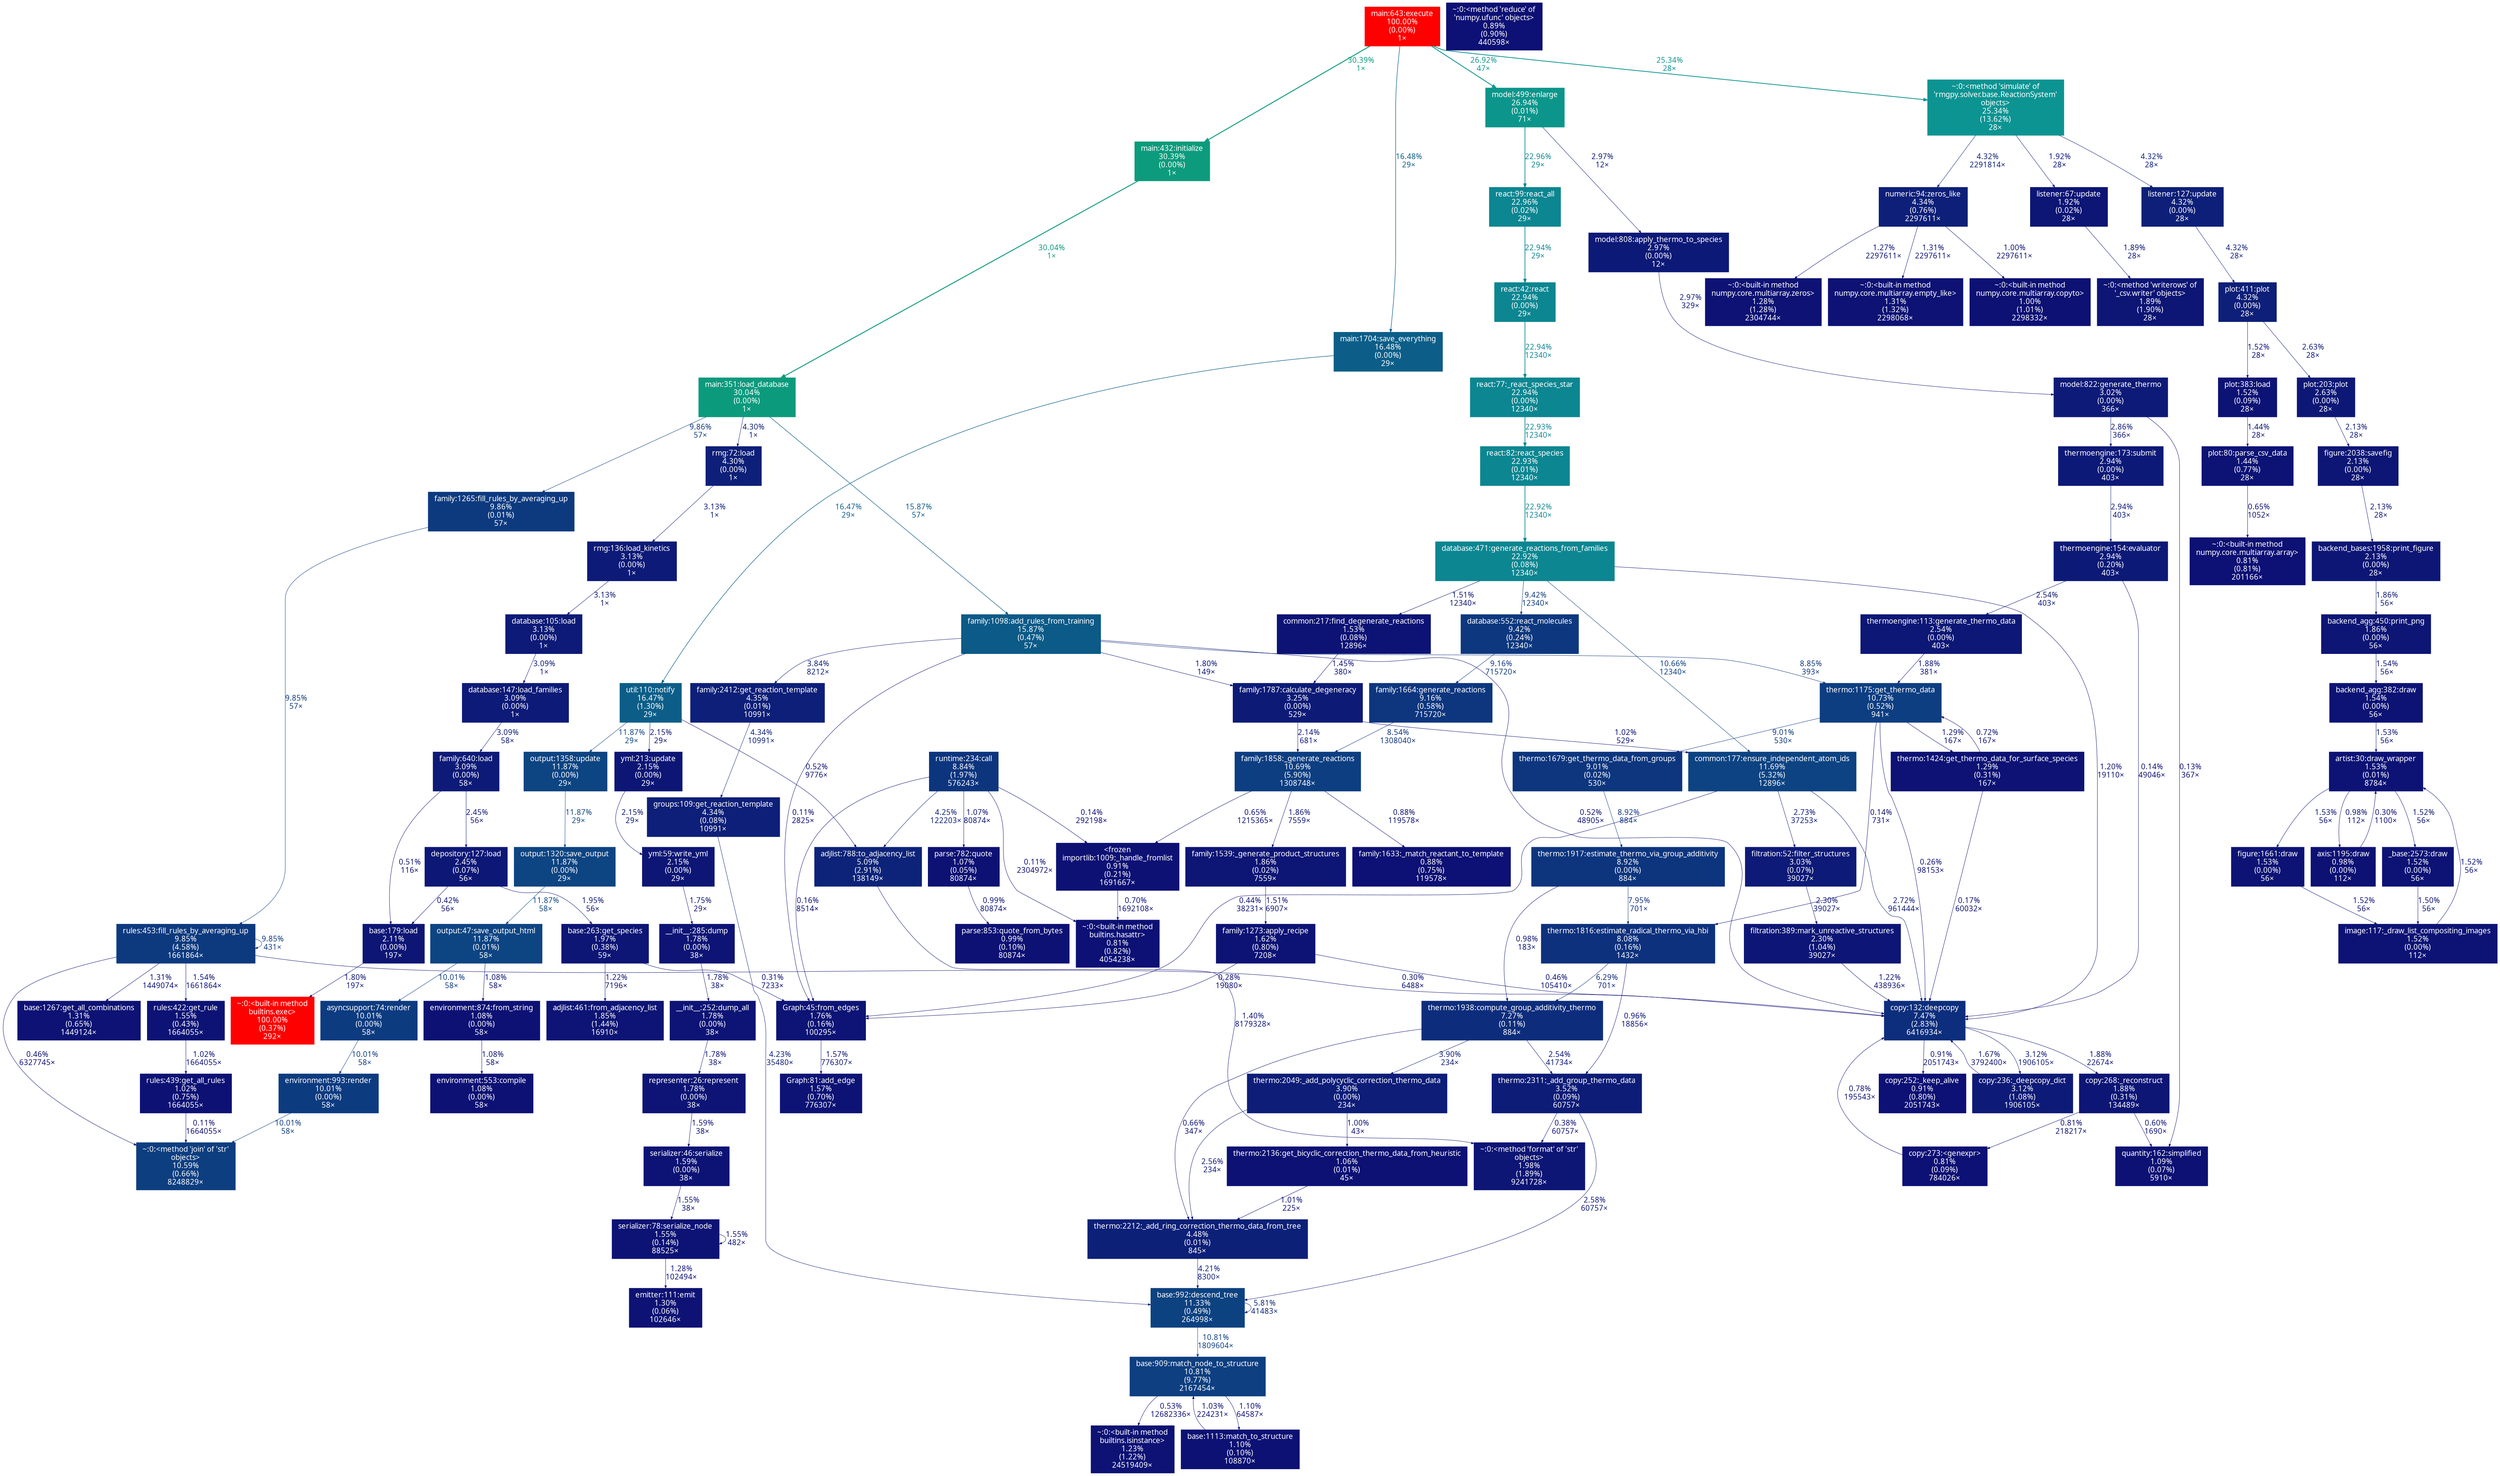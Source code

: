 digraph {
	graph [fontname=ArialMT, nodesep=0.125, ranksep=0.25];
	node [fontcolor=white, fontname=ArialMT, height=0, shape=box, style=filled, width=0];
	edge [fontname=ArialMT];
	28 [color="#0d1174", fontcolor="#ffffff", fontsize="10.00", label="<frozen\nimportlib:1009:_handle_fromlist\n0.91%\n(0.21%)\n1691667×", tooltip="<frozen importlib._bootstrap>"];
	28 -> 2876 [arrowsize="0.35", color="#0d1074", fontcolor="#0d1074", fontsize="10.00", label="0.70%\n1692108×", labeldistance="0.50", penwidth="0.50"];
	77 [color="#0c5a87", fontcolor="#ffffff", fontsize="10.00", label="family:1098:add_rules_from_training\n15.87%\n(0.47%)\n57×", tooltip="/scratch/westgroup/mazeau/Cat/RMG-Py/rmgpy/data/kinetics/family.py"];
	77 -> 78 [arrowsize="0.35", color="#0d357e", fontcolor="#0d357e", fontsize="10.00", label="8.85%\n393×", labeldistance="0.50", penwidth="0.50"];
	77 -> 560 [arrowsize="0.35", color="#0d0f73", fontcolor="#0d0f73", fontsize="10.00", label="0.52%\n48905×", labeldistance="0.50", penwidth="0.50"];
	77 -> 1197 [arrowsize="0.35", color="#0d0d73", fontcolor="#0d0d73", fontsize="10.00", label="0.11%\n2825×", labeldistance="0.50", penwidth="0.50"];
	77 -> 1275 [arrowsize="0.35", color="#0d1475", fontcolor="#0d1475", fontsize="10.00", label="1.80%\n149×", labeldistance="0.50", penwidth="0.50"];
	77 -> 1388 [arrowsize="0.35", color="#0d1d78", fontcolor="#0d1d78", fontsize="10.00", label="3.84%\n8212×", labeldistance="0.50", penwidth="0.50"];
	78 [color="#0d3e81", fontcolor="#ffffff", fontsize="10.00", label="thermo:1175:get_thermo_data\n10.73%\n(0.52%)\n941×", tooltip="/scratch/westgroup/mazeau/Cat/RMG-Py/rmgpy/data/thermo.py"];
	78 -> 118 [arrowsize="0.35", color="#0d1274", fontcolor="#0d1274", fontsize="10.00", label="1.29%\n167×", labeldistance="0.50", penwidth="0.50"];
	78 -> 119 [arrowsize="0.35", color="#0d0d73", fontcolor="#0d0d73", fontsize="10.00", label="0.14%\n731×", labeldistance="0.50", penwidth="0.50"];
	78 -> 560 [arrowsize="0.35", color="#0d0e73", fontcolor="#0d0e73", fontsize="10.00", label="0.26%\n98153×", labeldistance="0.50", penwidth="0.50"];
	78 -> 1462 [arrowsize="0.35", color="#0d367e", fontcolor="#0d367e", fontsize="10.00", label="9.01%\n530×", labeldistance="0.50", penwidth="0.50"];
	79 [color="#0d4482", fontcolor="#ffffff", fontsize="10.00", label="output:47:save_output_html\n11.87%\n(0.01%)\n58×", tooltip="/scratch/westgroup/mazeau/Cat/RMG-Py/rmgpy/rmg/output.py"];
	79 -> 2427 [arrowsize="0.35", color="#0d1174", fontcolor="#0d1174", fontsize="10.00", label="1.08%\n58×", labeldistance="0.50", penwidth="0.50"];
	79 -> 2448 [arrowsize="0.35", color="#0d3b80", fontcolor="#0d3b80", fontsize="10.00", label="10.01%\n58×", labeldistance="0.50", penwidth="0.50"];
	89 [color="#0c9b7c", fontcolor="#ffffff", fontsize="10.00", label="main:432:initialize\n30.39%\n(0.00%)\n1×", tooltip="/scratch/westgroup/mazeau/Cat/RMG-Py/rmgpy/rmg/main.py"];
	89 -> 378 [arrowsize="0.55", color="#0c9a7d", fontcolor="#0c9a7d", fontsize="10.00", label="30.04%\n1×", labeldistance="1.20", penwidth="1.20"];
	92 [color="#0c5e88", fontcolor="#ffffff", fontsize="10.00", label="util:110:notify\n16.47%\n(1.30%)\n29×", tooltip="/scratch/westgroup/mazeau/Cat/RMG-Py/rmgpy/util.py"];
	92 -> 263 [arrowsize="0.35", color="#0d1675", fontcolor="#0d1675", fontsize="10.00", label="2.15%\n29×", labeldistance="0.50", penwidth="0.50"];
	92 -> 1242 [arrowsize="0.35", color="#0d0f73", fontcolor="#0d0f73", fontsize="10.00", label="0.52%\n9776×", labeldistance="0.50", penwidth="0.50"];
	92 -> 2281 [arrowsize="0.35", color="#0d4482", fontcolor="#0d4482", fontsize="10.00", label="11.87%\n29×", labeldistance="0.50", penwidth="0.50"];
	94 [color="#0c968b", fontcolor="#ffffff", fontsize="10.00", label="model:499:enlarge\n26.94%\n(0.01%)\n71×", tooltip="/scratch/westgroup/mazeau/Cat/RMG-Py/rmgpy/rmg/model.py"];
	94 -> 95 [arrowsize="0.35", color="#0d1977", fontcolor="#0d1977", fontsize="10.00", label="2.97%\n12×", labeldistance="0.50", penwidth="0.50"];
	94 -> 1483 [arrowsize="0.48", color="#0c8691", fontcolor="#0c8691", fontsize="10.00", label="22.96%\n29×", labeldistance="0.92", penwidth="0.92"];
	95 [color="#0d1977", fontcolor="#ffffff", fontsize="10.00", label="model:808:apply_thermo_to_species\n2.97%\n(0.00%)\n12×", tooltip="/scratch/westgroup/mazeau/Cat/RMG-Py/rmgpy/rmg/model.py"];
	95 -> 379 [arrowsize="0.35", color="#0d1977", fontcolor="#0d1977", fontsize="10.00", label="2.97%\n329×", labeldistance="0.50", penwidth="0.50"];
	100 [color="#0d1575", fontcolor="#ffffff", fontsize="10.00", label="base:263:get_species\n1.97%\n(0.38%)\n59×", tooltip="/scratch/westgroup/mazeau/Cat/RMG-Py/rmgpy/data/base.py"];
	100 -> 407 [arrowsize="0.35", color="#0d1274", fontcolor="#0d1274", fontsize="10.00", label="1.22%\n7196×", labeldistance="0.50", penwidth="0.50"];
	100 -> 1197 [arrowsize="0.35", color="#0d0e73", fontcolor="#0d0e73", fontsize="10.00", label="0.31%\n7233×", labeldistance="0.50", penwidth="0.50"];
	104 [color="#0d1676", fontcolor="#ffffff", fontsize="10.00", label="filtration:389:mark_unreactive_structures\n2.30%\n(1.04%)\n39027×", tooltip="/scratch/westgroup/mazeau/Cat/RMG-Py/rmgpy/molecule/filtration.py"];
	104 -> 560 [arrowsize="0.35", color="#0d1274", fontcolor="#0d1274", fontsize="10.00", label="1.22%\n438936×", labeldistance="0.50", penwidth="0.50"];
	105 [color="#0d4382", fontcolor="#ffffff", fontsize="10.00", label="common:177:ensure_independent_atom_ids\n11.69%\n(5.32%)\n12896×", tooltip="/scratch/westgroup/mazeau/Cat/RMG-Py/rmgpy/data/kinetics/common.py"];
	105 -> 560 [arrowsize="0.35", color="#0d1876", fontcolor="#0d1876", fontsize="10.00", label="2.72%\n961444×", labeldistance="0.50", penwidth="0.50"];
	105 -> 1197 [arrowsize="0.35", color="#0d0f73", fontcolor="#0d0f73", fontsize="10.00", label="0.44%\n38231×", labeldistance="0.50", penwidth="0.50"];
	105 -> 1215 [arrowsize="0.35", color="#0d1876", fontcolor="#0d1876", fontsize="10.00", label="2.73%\n37253×", labeldistance="0.50", penwidth="0.50"];
	106 [color="#0d1375", fontcolor="#ffffff", fontsize="10.00", label="common:217:find_degenerate_reactions\n1.53%\n(0.08%)\n12896×", tooltip="/scratch/westgroup/mazeau/Cat/RMG-Py/rmgpy/data/kinetics/common.py"];
	106 -> 1275 [arrowsize="0.35", color="#0d1375", fontcolor="#0d1375", fontsize="10.00", label="1.45%\n380×", labeldistance="0.50", penwidth="0.50"];
	107 [color="#0d1375", fontcolor="#ffffff", fontsize="10.00", label="family:1273:apply_recipe\n1.62%\n(0.80%)\n7208×", tooltip="/scratch/westgroup/mazeau/Cat/RMG-Py/rmgpy/data/kinetics/family.py"];
	107 -> 560 [arrowsize="0.35", color="#0d0f73", fontcolor="#0d0f73", fontsize="10.00", label="0.46%\n105410×", labeldistance="0.50", penwidth="0.50"];
	107 -> 1197 [arrowsize="0.35", color="#0d0e73", fontcolor="#0d0e73", fontsize="10.00", label="0.28%\n19080×", labeldistance="0.50", penwidth="0.50"];
	108 [color="#0d3e81", fontcolor="#ffffff", fontsize="10.00", label="family:1858:_generate_reactions\n10.69%\n(5.90%)\n1308748×", tooltip="/scratch/westgroup/mazeau/Cat/RMG-Py/rmgpy/data/kinetics/family.py"];
	108 -> 28 [arrowsize="0.35", color="#0d0f74", fontcolor="#0d0f74", fontsize="10.00", label="0.65%\n1215365×", labeldistance="0.50", penwidth="0.50"];
	108 -> 1149 [arrowsize="0.35", color="#0d1074", fontcolor="#0d1074", fontsize="10.00", label="0.88%\n119578×", labeldistance="0.50", penwidth="0.50"];
	108 -> 1376 [arrowsize="0.35", color="#0d1575", fontcolor="#0d1575", fontsize="10.00", label="1.86%\n7559×", labeldistance="0.50", penwidth="0.50"];
	118 [color="#0d1274", fontcolor="#ffffff", fontsize="10.00", label="thermo:1424:get_thermo_data_for_surface_species\n1.29%\n(0.31%)\n167×", tooltip="/scratch/westgroup/mazeau/Cat/RMG-Py/rmgpy/data/thermo.py"];
	118 -> 78 [arrowsize="0.35", color="#0d1074", fontcolor="#0d1074", fontsize="10.00", label="0.72%\n167×", labeldistance="0.50", penwidth="0.50"];
	118 -> 560 [arrowsize="0.35", color="#0d0d73", fontcolor="#0d0d73", fontsize="10.00", label="0.17%\n60032×", labeldistance="0.50", penwidth="0.50"];
	119 [color="#0d317d", fontcolor="#ffffff", fontsize="10.00", label="thermo:1816:estimate_radical_thermo_via_hbi\n8.08%\n(0.16%)\n1432×", tooltip="/scratch/westgroup/mazeau/Cat/RMG-Py/rmgpy/data/thermo.py"];
	119 -> 654 [arrowsize="0.35", color="#0d287b", fontcolor="#0d287b", fontsize="10.00", label="6.29%\n701×", labeldistance="0.50", penwidth="0.50"];
	119 -> 1145 [arrowsize="0.35", color="#0d1174", fontcolor="#0d1174", fontsize="10.00", label="0.96%\n18856×", labeldistance="0.50", penwidth="0.50"];
	123 [color="#0d1776", fontcolor="#ffffff", fontsize="10.00", label="thermoengine:113:generate_thermo_data\n2.54%\n(0.00%)\n403×", tooltip="/scratch/westgroup/mazeau/Cat/RMG-Py/rmgpy/thermo/thermoengine.py"];
	123 -> 78 [arrowsize="0.35", color="#0d1575", fontcolor="#0d1575", fontsize="10.00", label="1.88%\n381×", labeldistance="0.50", penwidth="0.50"];
	124 [color="#0d1977", fontcolor="#ffffff", fontsize="10.00", label="thermoengine:154:evaluator\n2.94%\n(0.20%)\n403×", tooltip="/scratch/westgroup/mazeau/Cat/RMG-Py/rmgpy/thermo/thermoengine.py"];
	124 -> 123 [arrowsize="0.35", color="#0d1776", fontcolor="#0d1776", fontsize="10.00", label="2.54%\n403×", labeldistance="0.50", penwidth="0.50"];
	124 -> 560 [arrowsize="0.35", color="#0d0d73", fontcolor="#0d0d73", fontsize="10.00", label="0.14%\n49046×", labeldistance="0.50", penwidth="0.50"];
	129 [color="#0d1575", fontcolor="#ffffff", fontsize="10.00", label="backend_agg:450:print_png\n1.86%\n(0.00%)\n56×", tooltip="/home/mazeau.e/.conda/envs/rmg_env/lib/python3.7/site-packages/matplotlib/backends/backend_agg.py"];
	129 -> 1559 [arrowsize="0.35", color="#0d1375", fontcolor="#0d1375", fontsize="10.00", label="1.54%\n56×", labeldistance="0.50", penwidth="0.50"];
	130 [color="#0c9492", fontcolor="#ffffff", fontsize="10.00", label="~:0:<method 'simulate' of\n'rmgpy.solver.base.ReactionSystem'\nobjects>\n25.34%\n(13.62%)\n28×", tooltip="~"];
	130 -> 259 [arrowsize="0.35", color="#0d1575", fontcolor="#0d1575", fontsize="10.00", label="1.92%\n28×", labeldistance="0.50", penwidth="0.50"];
	130 -> 260 [arrowsize="0.35", color="#0d1f78", fontcolor="#0d1f78", fontsize="10.00", label="4.32%\n28×", labeldistance="0.50", penwidth="0.50"];
	130 -> 653 [arrowsize="0.35", color="#0d1f78", fontcolor="#0d1f78", fontsize="10.00", label="4.32%\n2291814×", labeldistance="0.50", penwidth="0.50"];
	144 [color="#0d357e", fontcolor="#ffffff", fontsize="10.00", label="runtime:234:call\n8.84%\n(1.97%)\n576243×", tooltip="/home/mazeau.e/.conda/envs/rmg_env/lib/python3.7/site-packages/jinja2/runtime.py"];
	144 -> 28 [arrowsize="0.35", color="#0d0d73", fontcolor="#0d0d73", fontsize="10.00", label="0.14%\n292198×", labeldistance="0.50", penwidth="0.50"];
	144 -> 785 [arrowsize="0.35", color="#0d1174", fontcolor="#0d1174", fontsize="10.00", label="1.07%\n80874×", labeldistance="0.50", penwidth="0.50"];
	144 -> 1197 [arrowsize="0.35", color="#0d0d73", fontcolor="#0d0d73", fontsize="10.00", label="0.16%\n8514×", labeldistance="0.50", penwidth="0.50"];
	144 -> 1242 [arrowsize="0.35", color="#0d1f78", fontcolor="#0d1f78", fontsize="10.00", label="4.25%\n122203×", labeldistance="0.50", penwidth="0.50"];
	144 -> 2876 [arrowsize="0.35", color="#0d0d73", fontcolor="#0d0d73", fontsize="10.00", label="0.11%\n2304972×", labeldistance="0.50", penwidth="0.50"];
	184 [color="#0d1375", fontcolor="#ffffff", fontsize="10.00", label="plot:80:parse_csv_data\n1.44%\n(0.77%)\n28×", tooltip="/scratch/westgroup/mazeau/Cat/RMG-Py/rmgpy/tools/plot.py"];
	184 -> 723 [arrowsize="0.35", color="#0d0f74", fontcolor="#0d0f74", fontsize="10.00", label="0.65%\n1052×", labeldistance="0.50", penwidth="0.50"];
	204 [color="#0d1274", fontcolor="#ffffff", fontsize="10.00", label="~:0:<built-in method\nbuiltins.isinstance>\n1.23%\n(1.22%)\n24519409×", tooltip="~"];
	227 [color="#0d1675", fontcolor="#ffffff", fontsize="10.00", label="backend_bases:1958:print_figure\n2.13%\n(0.00%)\n28×", tooltip="/home/mazeau.e/.conda/envs/rmg_env/lib/python3.7/site-packages/matplotlib/backend_bases.py"];
	227 -> 129 [arrowsize="0.35", color="#0d1575", fontcolor="#0d1575", fontsize="10.00", label="1.86%\n56×", labeldistance="0.50", penwidth="0.50"];
	238 [color="#ff0000", fontcolor="#ffffff", fontsize="10.00", label="main:643:execute\n100.00%\n(0.00%)\n1×", tooltip="/scratch/westgroup/mazeau/Cat/RMG-Py/rmgpy/rmg/main.py"];
	238 -> 89 [arrowsize="0.55", color="#0c9b7c", fontcolor="#0c9b7c", fontsize="10.00", label="30.39%\n1×", labeldistance="1.22", penwidth="1.22"];
	238 -> 94 [arrowsize="0.52", color="#0c968b", fontcolor="#0c968b", fontsize="10.00", label="26.92%\n47×", labeldistance="1.08", penwidth="1.08"];
	238 -> 130 [arrowsize="0.50", color="#0c9492", fontcolor="#0c9492", fontsize="10.00", label="25.34%\n28×", labeldistance="1.01", penwidth="1.01"];
	238 -> 544 [arrowsize="0.41", color="#0c5e88", fontcolor="#0c5e88", fontsize="10.00", label="16.48%\n29×", labeldistance="0.66", penwidth="0.66"];
	243 [color="#0d1f78", fontcolor="#ffffff", fontsize="10.00", label="rmg:72:load\n4.30%\n(0.00%)\n1×", tooltip="/scratch/westgroup/mazeau/Cat/RMG-Py/rmgpy/data/rmg.py"];
	243 -> 1105 [arrowsize="0.35", color="#0d1a77", fontcolor="#0d1a77", fontsize="10.00", label="3.13%\n1×", labeldistance="0.50", penwidth="0.50"];
	244 [color="#0d1a77", fontcolor="#ffffff", fontsize="10.00", label="database:105:load\n3.13%\n(0.00%)\n1×", tooltip="/scratch/westgroup/mazeau/Cat/RMG-Py/rmgpy/data/kinetics/database.py"];
	244 -> 246 [arrowsize="0.35", color="#0d1a77", fontcolor="#0d1a77", fontsize="10.00", label="3.09%\n1×", labeldistance="0.50", penwidth="0.50"];
	246 [color="#0d1a77", fontcolor="#ffffff", fontsize="10.00", label="database:147:load_families\n3.09%\n(0.00%)\n1×", tooltip="/scratch/westgroup/mazeau/Cat/RMG-Py/rmgpy/data/kinetics/database.py"];
	246 -> 248 [arrowsize="0.35", color="#0d1a77", fontcolor="#0d1a77", fontsize="10.00", label="3.09%\n58×", labeldistance="0.50", penwidth="0.50"];
	248 [color="#0d1a77", fontcolor="#ffffff", fontsize="10.00", label="family:640:load\n3.09%\n(0.00%)\n58×", tooltip="/scratch/westgroup/mazeau/Cat/RMG-Py/rmgpy/data/kinetics/family.py"];
	248 -> 249 [arrowsize="0.35", color="#0d1776", fontcolor="#0d1776", fontsize="10.00", label="2.45%\n56×", labeldistance="0.50", penwidth="0.50"];
	248 -> 1134 [arrowsize="0.35", color="#0d0f73", fontcolor="#0d0f73", fontsize="10.00", label="0.51%\n116×", labeldistance="0.50", penwidth="0.50"];
	249 [color="#0d1776", fontcolor="#ffffff", fontsize="10.00", label="depository:127:load\n2.45%\n(0.07%)\n56×", tooltip="/scratch/westgroup/mazeau/Cat/RMG-Py/rmgpy/data/kinetics/depository.py"];
	249 -> 100 [arrowsize="0.35", color="#0d1575", fontcolor="#0d1575", fontsize="10.00", label="1.95%\n56×", labeldistance="0.50", penwidth="0.50"];
	249 -> 1134 [arrowsize="0.35", color="#0d0e73", fontcolor="#0d0e73", fontsize="10.00", label="0.42%\n56×", labeldistance="0.50", penwidth="0.50"];
	259 [color="#0d1575", fontcolor="#ffffff", fontsize="10.00", label="listener:67:update\n1.92%\n(0.02%)\n28×", tooltip="/scratch/westgroup/mazeau/Cat/RMG-Py/rmgpy/rmg/listener.py"];
	259 -> 991 [arrowsize="0.35", color="#0d1575", fontcolor="#0d1575", fontsize="10.00", label="1.89%\n28×", labeldistance="0.50", penwidth="0.50"];
	260 [color="#0d1f78", fontcolor="#ffffff", fontsize="10.00", label="listener:127:update\n4.32%\n(0.00%)\n28×", tooltip="/scratch/westgroup/mazeau/Cat/RMG-Py/rmgpy/rmg/listener.py"];
	260 -> 2068 [arrowsize="0.35", color="#0d1f78", fontcolor="#0d1f78", fontsize="10.00", label="4.32%\n28×", labeldistance="0.50", penwidth="0.50"];
	261 [color="#0d4482", fontcolor="#ffffff", fontsize="10.00", label="output:1320:save_output\n11.87%\n(0.00%)\n29×", tooltip="/scratch/westgroup/mazeau/Cat/RMG-Py/rmgpy/rmg/output.py"];
	261 -> 79 [arrowsize="0.35", color="#0d4482", fontcolor="#0d4482", fontsize="10.00", label="11.87%\n58×", labeldistance="0.50", penwidth="0.50"];
	263 [color="#0d1675", fontcolor="#ffffff", fontsize="10.00", label="yml:213:update\n2.15%\n(0.00%)\n29×", tooltip="/scratch/westgroup/mazeau/Cat/RMG-Py/rmgpy/yml.py"];
	263 -> 917 [arrowsize="0.35", color="#0d1675", fontcolor="#0d1675", fontsize="10.00", label="2.15%\n29×", labeldistance="0.50", penwidth="0.50"];
	339 [color="#0d3e80", fontcolor="#ffffff", fontsize="10.00", label="~:0:<method 'join' of 'str'\nobjects>\n10.59%\n(0.66%)\n8248829×", tooltip="~"];
	378 [color="#0c9a7d", fontcolor="#ffffff", fontsize="10.00", label="main:351:load_database\n30.04%\n(0.00%)\n1×", tooltip="/scratch/westgroup/mazeau/Cat/RMG-Py/rmgpy/rmg/main.py"];
	378 -> 77 [arrowsize="0.40", color="#0c5a87", fontcolor="#0c5a87", fontsize="10.00", label="15.87%\n57×", labeldistance="0.63", penwidth="0.63"];
	378 -> 243 [arrowsize="0.35", color="#0d1f78", fontcolor="#0d1f78", fontsize="10.00", label="4.30%\n1×", labeldistance="0.50", penwidth="0.50"];
	378 -> 1370 [arrowsize="0.35", color="#0d3a7f", fontcolor="#0d3a7f", fontsize="10.00", label="9.86%\n57×", labeldistance="0.50", penwidth="0.50"];
	379 [color="#0d1a77", fontcolor="#ffffff", fontsize="10.00", label="model:822:generate_thermo\n3.02%\n(0.00%)\n366×", tooltip="/scratch/westgroup/mazeau/Cat/RMG-Py/rmgpy/rmg/model.py"];
	379 -> 1165 [arrowsize="0.35", color="#0d0d73", fontcolor="#0d0d73", fontsize="10.00", label="0.13%\n367×", labeldistance="0.50", penwidth="0.50"];
	379 -> 1487 [arrowsize="0.35", color="#0d1976", fontcolor="#0d1976", fontsize="10.00", label="2.86%\n366×", labeldistance="0.50", penwidth="0.50"];
	383 [color="#0c8691", fontcolor="#ffffff", fontsize="10.00", label="react:42:react\n22.94%\n(0.00%)\n29×", tooltip="/scratch/westgroup/mazeau/Cat/RMG-Py/rmgpy/rmg/react.py"];
	383 -> 1484 [arrowsize="0.48", color="#0c8691", fontcolor="#0c8691", fontsize="10.00", label="22.94%\n12340×", labeldistance="0.92", penwidth="0.92"];
	392 [color="#0d2078", fontcolor="#ffffff", fontsize="10.00", label="thermo:2212:_add_ring_correction_thermo_data_from_tree\n4.48%\n(0.01%)\n845×", tooltip="/scratch/westgroup/mazeau/Cat/RMG-Py/rmgpy/data/thermo.py"];
	392 -> 1143 [arrowsize="0.35", color="#0d1f78", fontcolor="#0d1f78", fontsize="10.00", label="4.21%\n8300×", labeldistance="0.50", penwidth="0.50"];
	395 [color="#0d3f81", fontcolor="#ffffff", fontsize="10.00", label="base:909:match_node_to_structure\n10.81%\n(9.77%)\n2167454×", tooltip="/scratch/westgroup/mazeau/Cat/RMG-Py/rmgpy/data/base.py"];
	395 -> 204 [arrowsize="0.35", color="#0d0f73", fontcolor="#0d0f73", fontsize="10.00", label="0.53%\n12682336×", labeldistance="0.50", penwidth="0.50"];
	395 -> 1144 [arrowsize="0.35", color="#0d1174", fontcolor="#0d1174", fontsize="10.00", label="1.10%\n64587×", labeldistance="0.50", penwidth="0.50"];
	407 [color="#0d1475", fontcolor="#ffffff", fontsize="10.00", label="adjlist:461:from_adjacency_list\n1.85%\n(1.44%)\n16910×", tooltip="/scratch/westgroup/mazeau/Cat/RMG-Py/rmgpy/molecule/adjlist.py"];
	482 [color="#0d1575", fontcolor="#ffffff", fontsize="10.00", label="copy:268:_reconstruct\n1.88%\n(0.31%)\n134489×", tooltip="/home/mazeau.e/.conda/envs/rmg_env/lib/python3.7/copy.py"];
	482 -> 564 [arrowsize="0.35", color="#0d1074", fontcolor="#0d1074", fontsize="10.00", label="0.81%\n218217×", labeldistance="0.50", penwidth="0.50"];
	482 -> 1165 [arrowsize="0.35", color="#0d0f74", fontcolor="#0d0f74", fontsize="10.00", label="0.60%\n1690×", labeldistance="0.50", penwidth="0.50"];
	531 [color="#0d1f78", fontcolor="#ffffff", fontsize="10.00", label="groups:109:get_reaction_template\n4.34%\n(0.08%)\n10991×", tooltip="/scratch/westgroup/mazeau/Cat/RMG-Py/rmgpy/data/kinetics/groups.py"];
	531 -> 1143 [arrowsize="0.35", color="#0d1f78", fontcolor="#0d1f78", fontsize="10.00", label="4.23%\n35480×", labeldistance="0.50", penwidth="0.50"];
	544 [color="#0c5e88", fontcolor="#ffffff", fontsize="10.00", label="main:1704:save_everything\n16.48%\n(0.00%)\n29×", tooltip="/scratch/westgroup/mazeau/Cat/RMG-Py/rmgpy/rmg/main.py"];
	544 -> 92 [arrowsize="0.41", color="#0c5e88", fontcolor="#0c5e88", fontsize="10.00", label="16.47%\n29×", labeldistance="0.66", penwidth="0.66"];
	546 [color="#ff0000", fontcolor="#ffffff", fontsize="10.00", label="~:0:<built-in method\nbuiltins.exec>\n100.00%\n(0.37%)\n292×", tooltip="~"];
	560 [color="#0d2e7c", fontcolor="#ffffff", fontsize="10.00", label="copy:132:deepcopy\n7.47%\n(2.83%)\n6416934×", tooltip="/home/mazeau.e/.conda/envs/rmg_env/lib/python3.7/copy.py"];
	560 -> 482 [arrowsize="0.35", color="#0d1575", fontcolor="#0d1575", fontsize="10.00", label="1.88%\n22674×", labeldistance="0.50", penwidth="0.50"];
	560 -> 563 [arrowsize="0.35", color="#0d1a77", fontcolor="#0d1a77", fontsize="10.00", label="3.12%\n1906105×", labeldistance="0.50", penwidth="0.50"];
	560 -> 583 [arrowsize="0.35", color="#0d1074", fontcolor="#0d1074", fontsize="10.00", label="0.91%\n2051743×", labeldistance="0.50", penwidth="0.50"];
	563 [color="#0d1a77", fontcolor="#ffffff", fontsize="10.00", label="copy:236:_deepcopy_dict\n3.12%\n(1.08%)\n1906105×", tooltip="/home/mazeau.e/.conda/envs/rmg_env/lib/python3.7/copy.py"];
	563 -> 560 [arrowsize="0.35", color="#0d1475", fontcolor="#0d1475", fontsize="10.00", label="1.67%\n3792400×", labeldistance="0.50", penwidth="0.50"];
	564 [color="#0d1074", fontcolor="#ffffff", fontsize="10.00", label="copy:273:<genexpr>\n0.81%\n(0.09%)\n784026×", tooltip="/home/mazeau.e/.conda/envs/rmg_env/lib/python3.7/copy.py"];
	564 -> 560 [arrowsize="0.35", color="#0d1074", fontcolor="#0d1074", fontsize="10.00", label="0.78%\n195543×", labeldistance="0.50", penwidth="0.50"];
	565 [color="#0c8691", fontcolor="#ffffff", fontsize="10.00", label="database:471:generate_reactions_from_families\n22.92%\n(0.08%)\n12340×", tooltip="/scratch/westgroup/mazeau/Cat/RMG-Py/rmgpy/data/kinetics/database.py"];
	565 -> 105 [arrowsize="0.35", color="#0d3e80", fontcolor="#0d3e80", fontsize="10.00", label="10.66%\n12340×", labeldistance="0.50", penwidth="0.50"];
	565 -> 106 [arrowsize="0.35", color="#0d1375", fontcolor="#0d1375", fontsize="10.00", label="1.51%\n12340×", labeldistance="0.50", penwidth="0.50"];
	565 -> 560 [arrowsize="0.35", color="#0d1274", fontcolor="#0d1274", fontsize="10.00", label="1.20%\n19110×", labeldistance="0.50", penwidth="0.50"];
	565 -> 1269 [arrowsize="0.35", color="#0d387f", fontcolor="#0d387f", fontsize="10.00", label="9.42%\n12340×", labeldistance="0.50", penwidth="0.50"];
	571 [color="#0d3a7f", fontcolor="#ffffff", fontsize="10.00", label="rules:453:fill_rules_by_averaging_up\n9.85%\n(4.58%)\n1661864×", tooltip="/scratch/westgroup/mazeau/Cat/RMG-Py/rmgpy/data/kinetics/rules.py"];
	571 -> 339 [arrowsize="0.35", color="#0d0f73", fontcolor="#0d0f73", fontsize="10.00", label="0.46%\n6327745×", labeldistance="0.50", penwidth="0.50"];
	571 -> 560 [arrowsize="0.35", color="#0d0e73", fontcolor="#0d0e73", fontsize="10.00", label="0.30%\n6488×", labeldistance="0.50", penwidth="0.50"];
	571 -> 571 [arrowsize="0.35", color="#0d3a7f", fontcolor="#0d3a7f", fontsize="10.00", label="9.85%\n431×", labeldistance="0.50", penwidth="0.50"];
	571 -> 1152 [arrowsize="0.35", color="#0d1274", fontcolor="#0d1274", fontsize="10.00", label="1.31%\n1449074×", labeldistance="0.50", penwidth="0.50"];
	571 -> 1412 [arrowsize="0.35", color="#0d1375", fontcolor="#0d1375", fontsize="10.00", label="1.54%\n1661864×", labeldistance="0.50", penwidth="0.50"];
	583 [color="#0d1074", fontcolor="#ffffff", fontsize="10.00", label="copy:252:_keep_alive\n0.91%\n(0.80%)\n2051743×", tooltip="/home/mazeau.e/.conda/envs/rmg_env/lib/python3.7/copy.py"];
	653 [color="#0d1f78", fontcolor="#ffffff", fontsize="10.00", label="numeric:94:zeros_like\n4.34%\n(0.76%)\n2297611×", tooltip="/home/mazeau.e/.conda/envs/rmg_env/lib/python3.7/site-packages/numpy/core/numeric.py"];
	653 -> 743 [arrowsize="0.35", color="#0d1174", fontcolor="#0d1174", fontsize="10.00", label="1.00%\n2297611×", labeldistance="0.50", penwidth="0.50"];
	653 -> 746 [arrowsize="0.35", color="#0d1274", fontcolor="#0d1274", fontsize="10.00", label="1.27%\n2297611×", labeldistance="0.50", penwidth="0.50"];
	653 -> 749 [arrowsize="0.35", color="#0d1274", fontcolor="#0d1274", fontsize="10.00", label="1.31%\n2297611×", labeldistance="0.50", penwidth="0.50"];
	654 [color="#0d2d7c", fontcolor="#ffffff", fontsize="10.00", label="thermo:1938:compute_group_additivity_thermo\n7.27%\n(0.11%)\n884×", tooltip="/scratch/westgroup/mazeau/Cat/RMG-Py/rmgpy/data/thermo.py"];
	654 -> 392 [arrowsize="0.35", color="#0d0f74", fontcolor="#0d0f74", fontsize="10.00", label="0.66%\n347×", labeldistance="0.50", penwidth="0.50"];
	654 -> 1145 [arrowsize="0.35", color="#0d1776", fontcolor="#0d1776", fontsize="10.00", label="2.54%\n41734×", labeldistance="0.50", penwidth="0.50"];
	654 -> 1438 [arrowsize="0.35", color="#0d1d78", fontcolor="#0d1d78", fontsize="10.00", label="3.90%\n234×", labeldistance="0.50", penwidth="0.50"];
	655 [color="#0d1174", fontcolor="#ffffff", fontsize="10.00", label="thermo:2136:get_bicyclic_correction_thermo_data_from_heuristic\n1.06%\n(0.01%)\n45×", tooltip="/scratch/westgroup/mazeau/Cat/RMG-Py/rmgpy/data/thermo.py"];
	655 -> 392 [arrowsize="0.35", color="#0d1174", fontcolor="#0d1174", fontsize="10.00", label="1.01%\n225×", labeldistance="0.50", penwidth="0.50"];
	723 [color="#0d1074", fontcolor="#ffffff", fontsize="10.00", label="~:0:<built-in method\nnumpy.core.multiarray.array>\n0.81%\n(0.81%)\n201166×", tooltip="~"];
	743 [color="#0d1174", fontcolor="#ffffff", fontsize="10.00", label="~:0:<built-in method\nnumpy.core.multiarray.copyto>\n1.00%\n(1.01%)\n2298332×", tooltip="~"];
	746 [color="#0d1274", fontcolor="#ffffff", fontsize="10.00", label="~:0:<built-in method\nnumpy.core.multiarray.zeros>\n1.28%\n(1.28%)\n2304744×", tooltip="~"];
	749 [color="#0d1274", fontcolor="#ffffff", fontsize="10.00", label="~:0:<built-in method\nnumpy.core.multiarray.empty_like>\n1.31%\n(1.32%)\n2298068×", tooltip="~"];
	772 [color="#0d1074", fontcolor="#ffffff", fontsize="10.00", label="~:0:<method 'reduce' of\n'numpy.ufunc' objects>\n0.89%\n(0.90%)\n440598×", tooltip="~"];
	782 [color="#0d1174", fontcolor="#ffffff", fontsize="10.00", label="parse:853:quote_from_bytes\n0.99%\n(0.10%)\n80874×", tooltip="/home/mazeau.e/.conda/envs/rmg_env/lib/python3.7/urllib/parse.py"];
	785 [color="#0d1174", fontcolor="#ffffff", fontsize="10.00", label="parse:782:quote\n1.07%\n(0.05%)\n80874×", tooltip="/home/mazeau.e/.conda/envs/rmg_env/lib/python3.7/urllib/parse.py"];
	785 -> 782 [arrowsize="0.35", color="#0d1174", fontcolor="#0d1174", fontsize="10.00", label="0.99%\n80874×", labeldistance="0.50", penwidth="0.50"];
	915 [color="#0d1475", fontcolor="#ffffff", fontsize="10.00", label="__init__:252:dump_all\n1.78%\n(0.00%)\n38×", tooltip="/home/mazeau.e/.conda/envs/rmg_env/lib/python3.7/site-packages/yaml/__init__.py"];
	915 -> 980 [arrowsize="0.35", color="#0d1475", fontcolor="#0d1475", fontsize="10.00", label="1.78%\n38×", labeldistance="0.50", penwidth="0.50"];
	916 [color="#0d1475", fontcolor="#ffffff", fontsize="10.00", label="__init__:285:dump\n1.78%\n(0.00%)\n38×", tooltip="/home/mazeau.e/.conda/envs/rmg_env/lib/python3.7/site-packages/yaml/__init__.py"];
	916 -> 915 [arrowsize="0.35", color="#0d1475", fontcolor="#0d1475", fontsize="10.00", label="1.78%\n38×", labeldistance="0.50", penwidth="0.50"];
	917 [color="#0d1675", fontcolor="#ffffff", fontsize="10.00", label="yml:59:write_yml\n2.15%\n(0.00%)\n29×", tooltip="/scratch/westgroup/mazeau/Cat/RMG-Py/rmgpy/yml.py"];
	917 -> 916 [arrowsize="0.35", color="#0d1475", fontcolor="#0d1475", fontsize="10.00", label="1.75%\n29×", labeldistance="0.50", penwidth="0.50"];
	920 [color="#0d1375", fontcolor="#ffffff", fontsize="10.00", label="serializer:78:serialize_node\n1.55%\n(0.14%)\n88525×", tooltip="/home/mazeau.e/.conda/envs/rmg_env/lib/python3.7/site-packages/yaml/serializer.py"];
	920 -> 920 [arrowsize="0.35", color="#0d1375", fontcolor="#0d1375", fontsize="10.00", label="1.55%\n482×", labeldistance="0.50", penwidth="0.50"];
	920 -> 943 [arrowsize="0.35", color="#0d1274", fontcolor="#0d1274", fontsize="10.00", label="1.28%\n102494×", labeldistance="0.50", penwidth="0.50"];
	930 [color="#0d1375", fontcolor="#ffffff", fontsize="10.00", label="serializer:46:serialize\n1.59%\n(0.00%)\n38×", tooltip="/home/mazeau.e/.conda/envs/rmg_env/lib/python3.7/site-packages/yaml/serializer.py"];
	930 -> 920 [arrowsize="0.35", color="#0d1375", fontcolor="#0d1375", fontsize="10.00", label="1.55%\n38×", labeldistance="0.50", penwidth="0.50"];
	943 [color="#0d1274", fontcolor="#ffffff", fontsize="10.00", label="emitter:111:emit\n1.30%\n(0.06%)\n102646×", tooltip="/home/mazeau.e/.conda/envs/rmg_env/lib/python3.7/site-packages/yaml/emitter.py"];
	980 [color="#0d1475", fontcolor="#ffffff", fontsize="10.00", label="representer:26:represent\n1.78%\n(0.00%)\n38×", tooltip="/home/mazeau.e/.conda/envs/rmg_env/lib/python3.7/site-packages/yaml/representer.py"];
	980 -> 930 [arrowsize="0.35", color="#0d1375", fontcolor="#0d1375", fontsize="10.00", label="1.59%\n38×", labeldistance="0.50", penwidth="0.50"];
	991 [color="#0d1575", fontcolor="#ffffff", fontsize="10.00", label="~:0:<method 'writerows' of\n'_csv.writer' objects>\n1.89%\n(1.90%)\n28×", tooltip="~"];
	1105 [color="#0d1a77", fontcolor="#ffffff", fontsize="10.00", label="rmg:136:load_kinetics\n3.13%\n(0.00%)\n1×", tooltip="/scratch/westgroup/mazeau/Cat/RMG-Py/rmgpy/data/rmg.py"];
	1105 -> 244 [arrowsize="0.35", color="#0d1a77", fontcolor="#0d1a77", fontsize="10.00", label="3.13%\n1×", labeldistance="0.50", penwidth="0.50"];
	1109 [color="#0c8691", fontcolor="#ffffff", fontsize="10.00", label="react:82:react_species\n22.93%\n(0.01%)\n12340×", tooltip="/scratch/westgroup/mazeau/Cat/RMG-Py/rmgpy/rmg/react.py"];
	1109 -> 565 [arrowsize="0.48", color="#0c8691", fontcolor="#0c8691", fontsize="10.00", label="22.92%\n12340×", labeldistance="0.92", penwidth="0.92"];
	1116 [color="#0d1575", fontcolor="#ffffff", fontsize="10.00", label="~:0:<method 'format' of 'str'\nobjects>\n1.98%\n(1.89%)\n9241728×", tooltip="~"];
	1134 [color="#0d1675", fontcolor="#ffffff", fontsize="10.00", label="base:179:load\n2.11%\n(0.00%)\n197×", tooltip="/scratch/westgroup/mazeau/Cat/RMG-Py/rmgpy/data/base.py"];
	1134 -> 546 [arrowsize="0.35", color="#0d1475", fontcolor="#0d1475", fontsize="10.00", label="1.80%\n197×", labeldistance="0.50", penwidth="0.50"];
	1143 [color="#0d4281", fontcolor="#ffffff", fontsize="10.00", label="base:992:descend_tree\n11.33%\n(0.49%)\n264998×", tooltip="/scratch/westgroup/mazeau/Cat/RMG-Py/rmgpy/data/base.py"];
	1143 -> 395 [arrowsize="0.35", color="#0d3f81", fontcolor="#0d3f81", fontsize="10.00", label="10.81%\n1809604×", labeldistance="0.50", penwidth="0.50"];
	1143 -> 1143 [arrowsize="0.35", color="#0d267a", fontcolor="#0d267a", fontsize="10.00", label="5.81%\n41483×", labeldistance="0.50", penwidth="0.50"];
	1144 [color="#0d1174", fontcolor="#ffffff", fontsize="10.00", label="base:1113:match_to_structure\n1.10%\n(0.10%)\n108870×", tooltip="/scratch/westgroup/mazeau/Cat/RMG-Py/rmgpy/data/base.py"];
	1144 -> 395 [arrowsize="0.35", color="#0d1174", fontcolor="#0d1174", fontsize="10.00", label="1.03%\n224231×", labeldistance="0.50", penwidth="0.50"];
	1145 [color="#0d1c77", fontcolor="#ffffff", fontsize="10.00", label="thermo:2311:_add_group_thermo_data\n3.52%\n(0.09%)\n60757×", tooltip="/scratch/westgroup/mazeau/Cat/RMG-Py/rmgpy/data/thermo.py"];
	1145 -> 1116 [arrowsize="0.35", color="#0d0e73", fontcolor="#0d0e73", fontsize="10.00", label="0.38%\n60757×", labeldistance="0.50", penwidth="0.50"];
	1145 -> 1143 [arrowsize="0.35", color="#0d1876", fontcolor="#0d1876", fontsize="10.00", label="2.58%\n60757×", labeldistance="0.50", penwidth="0.50"];
	1149 [color="#0d1074", fontcolor="#ffffff", fontsize="10.00", label="family:1633:_match_reactant_to_template\n0.88%\n(0.75%)\n119578×", tooltip="/scratch/westgroup/mazeau/Cat/RMG-Py/rmgpy/data/kinetics/family.py"];
	1152 [color="#0d1274", fontcolor="#ffffff", fontsize="10.00", label="base:1267:get_all_combinations\n1.31%\n(0.65%)\n1449124×", tooltip="/scratch/westgroup/mazeau/Cat/RMG-Py/rmgpy/data/base.py"];
	1165 [color="#0d1174", fontcolor="#ffffff", fontsize="10.00", label="quantity:162:simplified\n1.09%\n(0.07%)\n5910×", tooltip="/home/mazeau.e/.conda/envs/rmg_env/lib/python3.7/site-packages/quantities/quantity.py"];
	1197 [color="#0d1475", fontcolor="#ffffff", fontsize="10.00", label="Graph:45:from_edges\n1.76%\n(0.16%)\n100295×", tooltip="/home/mazeau.e/.conda/envs/rmg_env/lib/python3.7/site-packages/py_rdl/Graph.py"];
	1197 -> 1199 [arrowsize="0.35", color="#0d1375", fontcolor="#0d1375", fontsize="10.00", label="1.57%\n776307×", labeldistance="0.50", penwidth="0.50"];
	1199 [color="#0d1375", fontcolor="#ffffff", fontsize="10.00", label="Graph:81:add_edge\n1.57%\n(0.70%)\n776307×", tooltip="/home/mazeau.e/.conda/envs/rmg_env/lib/python3.7/site-packages/py_rdl/Graph.py"];
	1215 [color="#0d1a77", fontcolor="#ffffff", fontsize="10.00", label="filtration:52:filter_structures\n3.03%\n(0.07%)\n39027×", tooltip="/scratch/westgroup/mazeau/Cat/RMG-Py/rmgpy/molecule/filtration.py"];
	1215 -> 104 [arrowsize="0.35", color="#0d1676", fontcolor="#0d1676", fontsize="10.00", label="2.30%\n39027×", labeldistance="0.50", penwidth="0.50"];
	1242 [color="#0d2379", fontcolor="#ffffff", fontsize="10.00", label="adjlist:788:to_adjacency_list\n5.09%\n(2.91%)\n138149×", tooltip="/scratch/westgroup/mazeau/Cat/RMG-Py/rmgpy/molecule/adjlist.py"];
	1242 -> 1116 [arrowsize="0.35", color="#0d1375", fontcolor="#0d1375", fontsize="10.00", label="1.40%\n8179328×", labeldistance="0.50", penwidth="0.50"];
	1269 [color="#0d387f", fontcolor="#ffffff", fontsize="10.00", label="database:552:react_molecules\n9.42%\n(0.24%)\n12340×", tooltip="/scratch/westgroup/mazeau/Cat/RMG-Py/rmgpy/data/kinetics/database.py"];
	1269 -> 1377 [arrowsize="0.35", color="#0d367f", fontcolor="#0d367f", fontsize="10.00", label="9.16%\n715720×", labeldistance="0.50", penwidth="0.50"];
	1275 [color="#0d1b77", fontcolor="#ffffff", fontsize="10.00", label="family:1787:calculate_degeneracy\n3.25%\n(0.00%)\n529×", tooltip="/scratch/westgroup/mazeau/Cat/RMG-Py/rmgpy/data/kinetics/family.py"];
	1275 -> 105 [arrowsize="0.35", color="#0d1174", fontcolor="#0d1174", fontsize="10.00", label="1.02%\n529×", labeldistance="0.50", penwidth="0.50"];
	1275 -> 108 [arrowsize="0.35", color="#0d1675", fontcolor="#0d1675", fontsize="10.00", label="2.14%\n681×", labeldistance="0.50", penwidth="0.50"];
	1370 [color="#0d3a7f", fontcolor="#ffffff", fontsize="10.00", label="family:1265:fill_rules_by_averaging_up\n9.86%\n(0.01%)\n57×", tooltip="/scratch/westgroup/mazeau/Cat/RMG-Py/rmgpy/data/kinetics/family.py"];
	1370 -> 571 [arrowsize="0.35", color="#0d3a7f", fontcolor="#0d3a7f", fontsize="10.00", label="9.85%\n57×", labeldistance="0.50", penwidth="0.50"];
	1376 [color="#0d1575", fontcolor="#ffffff", fontsize="10.00", label="family:1539:_generate_product_structures\n1.86%\n(0.02%)\n7559×", tooltip="/scratch/westgroup/mazeau/Cat/RMG-Py/rmgpy/data/kinetics/family.py"];
	1376 -> 107 [arrowsize="0.35", color="#0d1375", fontcolor="#0d1375", fontsize="10.00", label="1.51%\n6907×", labeldistance="0.50", penwidth="0.50"];
	1377 [color="#0d367f", fontcolor="#ffffff", fontsize="10.00", label="family:1664:generate_reactions\n9.16%\n(0.58%)\n715720×", tooltip="/scratch/westgroup/mazeau/Cat/RMG-Py/rmgpy/data/kinetics/family.py"];
	1377 -> 108 [arrowsize="0.35", color="#0d337e", fontcolor="#0d337e", fontsize="10.00", label="8.54%\n1308040×", labeldistance="0.50", penwidth="0.50"];
	1388 [color="#0d1f78", fontcolor="#ffffff", fontsize="10.00", label="family:2412:get_reaction_template\n4.35%\n(0.01%)\n10991×", tooltip="/scratch/westgroup/mazeau/Cat/RMG-Py/rmgpy/data/kinetics/family.py"];
	1388 -> 531 [arrowsize="0.35", color="#0d1f78", fontcolor="#0d1f78", fontsize="10.00", label="4.34%\n10991×", labeldistance="0.50", penwidth="0.50"];
	1412 [color="#0d1375", fontcolor="#ffffff", fontsize="10.00", label="rules:422:get_rule\n1.55%\n(0.43%)\n1664055×", tooltip="/scratch/westgroup/mazeau/Cat/RMG-Py/rmgpy/data/kinetics/rules.py"];
	1412 -> 1414 [arrowsize="0.35", color="#0d1174", fontcolor="#0d1174", fontsize="10.00", label="1.02%\n1664055×", labeldistance="0.50", penwidth="0.50"];
	1414 [color="#0d1174", fontcolor="#ffffff", fontsize="10.00", label="rules:439:get_all_rules\n1.02%\n(0.75%)\n1664055×", tooltip="/scratch/westgroup/mazeau/Cat/RMG-Py/rmgpy/data/kinetics/rules.py"];
	1414 -> 339 [arrowsize="0.35", color="#0d0d73", fontcolor="#0d0d73", fontsize="10.00", label="0.11%\n1664055×", labeldistance="0.50", penwidth="0.50"];
	1438 [color="#0d1d78", fontcolor="#ffffff", fontsize="10.00", label="thermo:2049:_add_polycyclic_correction_thermo_data\n3.90%\n(0.00%)\n234×", tooltip="/scratch/westgroup/mazeau/Cat/RMG-Py/rmgpy/data/thermo.py"];
	1438 -> 392 [arrowsize="0.35", color="#0d1876", fontcolor="#0d1876", fontsize="10.00", label="2.56%\n234×", labeldistance="0.50", penwidth="0.50"];
	1438 -> 655 [arrowsize="0.35", color="#0d1174", fontcolor="#0d1174", fontsize="10.00", label="1.00%\n43×", labeldistance="0.50", penwidth="0.50"];
	1462 [color="#0d367e", fontcolor="#ffffff", fontsize="10.00", label="thermo:1679:get_thermo_data_from_groups\n9.01%\n(0.02%)\n530×", tooltip="/scratch/westgroup/mazeau/Cat/RMG-Py/rmgpy/data/thermo.py"];
	1462 -> 1469 [arrowsize="0.35", color="#0d357e", fontcolor="#0d357e", fontsize="10.00", label="8.92%\n884×", labeldistance="0.50", penwidth="0.50"];
	1469 [color="#0d357e", fontcolor="#ffffff", fontsize="10.00", label="thermo:1917:estimate_thermo_via_group_additivity\n8.92%\n(0.00%)\n884×", tooltip="/scratch/westgroup/mazeau/Cat/RMG-Py/rmgpy/data/thermo.py"];
	1469 -> 119 [arrowsize="0.35", color="#0d307d", fontcolor="#0d307d", fontsize="10.00", label="7.95%\n701×", labeldistance="0.50", penwidth="0.50"];
	1469 -> 654 [arrowsize="0.35", color="#0d1174", fontcolor="#0d1174", fontsize="10.00", label="0.98%\n183×", labeldistance="0.50", penwidth="0.50"];
	1483 [color="#0c8691", fontcolor="#ffffff", fontsize="10.00", label="react:99:react_all\n22.96%\n(0.02%)\n29×", tooltip="/scratch/westgroup/mazeau/Cat/RMG-Py/rmgpy/rmg/react.py"];
	1483 -> 383 [arrowsize="0.48", color="#0c8691", fontcolor="#0c8691", fontsize="10.00", label="22.94%\n29×", labeldistance="0.92", penwidth="0.92"];
	1484 [color="#0c8691", fontcolor="#ffffff", fontsize="10.00", label="react:77:_react_species_star\n22.94%\n(0.00%)\n12340×", tooltip="/scratch/westgroup/mazeau/Cat/RMG-Py/rmgpy/rmg/react.py"];
	1484 -> 1109 [arrowsize="0.48", color="#0c8691", fontcolor="#0c8691", fontsize="10.00", label="22.93%\n12340×", labeldistance="0.92", penwidth="0.92"];
	1487 [color="#0d1977", fontcolor="#ffffff", fontsize="10.00", label="thermoengine:173:submit\n2.94%\n(0.00%)\n403×", tooltip="/scratch/westgroup/mazeau/Cat/RMG-Py/rmgpy/thermo/thermoengine.py"];
	1487 -> 124 [arrowsize="0.35", color="#0d1977", fontcolor="#0d1977", fontsize="10.00", label="2.94%\n403×", labeldistance="0.50", penwidth="0.50"];
	1527 [color="#0d1675", fontcolor="#ffffff", fontsize="10.00", label="figure:2038:savefig\n2.13%\n(0.00%)\n28×", tooltip="/home/mazeau.e/.conda/envs/rmg_env/lib/python3.7/site-packages/matplotlib/figure.py"];
	1527 -> 227 [arrowsize="0.35", color="#0d1675", fontcolor="#0d1675", fontsize="10.00", label="2.13%\n28×", labeldistance="0.50", penwidth="0.50"];
	1549 [color="#0d1375", fontcolor="#ffffff", fontsize="10.00", label="artist:30:draw_wrapper\n1.53%\n(0.01%)\n8784×", tooltip="/home/mazeau.e/.conda/envs/rmg_env/lib/python3.7/site-packages/matplotlib/artist.py"];
	1549 -> 1551 [arrowsize="0.35", color="#0d1375", fontcolor="#0d1375", fontsize="10.00", label="1.53%\n56×", labeldistance="0.50", penwidth="0.50"];
	1549 -> 1555 [arrowsize="0.35", color="#0d1375", fontcolor="#0d1375", fontsize="10.00", label="1.52%\n56×", labeldistance="0.50", penwidth="0.50"];
	1549 -> 1557 [arrowsize="0.35", color="#0d1174", fontcolor="#0d1174", fontsize="10.00", label="0.98%\n112×", labeldistance="0.50", penwidth="0.50"];
	1550 [color="#0d1375", fontcolor="#ffffff", fontsize="10.00", label="image:117:_draw_list_compositing_images\n1.52%\n(0.00%)\n112×", tooltip="/home/mazeau.e/.conda/envs/rmg_env/lib/python3.7/site-packages/matplotlib/image.py"];
	1550 -> 1549 [arrowsize="0.35", color="#0d1375", fontcolor="#0d1375", fontsize="10.00", label="1.52%\n56×", labeldistance="0.50", penwidth="0.50"];
	1551 [color="#0d1375", fontcolor="#ffffff", fontsize="10.00", label="figure:1661:draw\n1.53%\n(0.00%)\n56×", tooltip="/home/mazeau.e/.conda/envs/rmg_env/lib/python3.7/site-packages/matplotlib/figure.py"];
	1551 -> 1550 [arrowsize="0.35", color="#0d1375", fontcolor="#0d1375", fontsize="10.00", label="1.52%\n56×", labeldistance="0.50", penwidth="0.50"];
	1555 [color="#0d1375", fontcolor="#ffffff", fontsize="10.00", label="_base:2573:draw\n1.52%\n(0.00%)\n56×", tooltip="/home/mazeau.e/.conda/envs/rmg_env/lib/python3.7/site-packages/matplotlib/axes/_base.py"];
	1555 -> 1550 [arrowsize="0.35", color="#0d1375", fontcolor="#0d1375", fontsize="10.00", label="1.50%\n56×", labeldistance="0.50", penwidth="0.50"];
	1557 [color="#0d1174", fontcolor="#ffffff", fontsize="10.00", label="axis:1195:draw\n0.98%\n(0.00%)\n112×", tooltip="/home/mazeau.e/.conda/envs/rmg_env/lib/python3.7/site-packages/matplotlib/axis.py"];
	1557 -> 1549 [arrowsize="0.35", color="#0d0e73", fontcolor="#0d0e73", fontsize="10.00", label="0.30%\n1100×", labeldistance="0.50", penwidth="0.50"];
	1559 [color="#0d1375", fontcolor="#ffffff", fontsize="10.00", label="backend_agg:382:draw\n1.54%\n(0.00%)\n56×", tooltip="/home/mazeau.e/.conda/envs/rmg_env/lib/python3.7/site-packages/matplotlib/backends/backend_agg.py"];
	1559 -> 1549 [arrowsize="0.35", color="#0d1375", fontcolor="#0d1375", fontsize="10.00", label="1.53%\n56×", labeldistance="0.50", penwidth="0.50"];
	1560 [color="#0d1876", fontcolor="#ffffff", fontsize="10.00", label="plot:203:plot\n2.63%\n(0.00%)\n28×", tooltip="/scratch/westgroup/mazeau/Cat/RMG-Py/rmgpy/tools/plot.py"];
	1560 -> 1527 [arrowsize="0.35", color="#0d1675", fontcolor="#0d1675", fontsize="10.00", label="2.13%\n28×", labeldistance="0.50", penwidth="0.50"];
	2064 [color="#0d1375", fontcolor="#ffffff", fontsize="10.00", label="plot:383:load\n1.52%\n(0.09%)\n28×", tooltip="/scratch/westgroup/mazeau/Cat/RMG-Py/rmgpy/tools/plot.py"];
	2064 -> 184 [arrowsize="0.35", color="#0d1375", fontcolor="#0d1375", fontsize="10.00", label="1.44%\n28×", labeldistance="0.50", penwidth="0.50"];
	2068 [color="#0d1f78", fontcolor="#ffffff", fontsize="10.00", label="plot:411:plot\n4.32%\n(0.00%)\n28×", tooltip="/scratch/westgroup/mazeau/Cat/RMG-Py/rmgpy/tools/plot.py"];
	2068 -> 1560 [arrowsize="0.35", color="#0d1876", fontcolor="#0d1876", fontsize="10.00", label="2.63%\n28×", labeldistance="0.50", penwidth="0.50"];
	2068 -> 2064 [arrowsize="0.35", color="#0d1375", fontcolor="#0d1375", fontsize="10.00", label="1.52%\n28×", labeldistance="0.50", penwidth="0.50"];
	2281 [color="#0d4482", fontcolor="#ffffff", fontsize="10.00", label="output:1358:update\n11.87%\n(0.00%)\n29×", tooltip="/scratch/westgroup/mazeau/Cat/RMG-Py/rmgpy/rmg/output.py"];
	2281 -> 261 [arrowsize="0.35", color="#0d4482", fontcolor="#0d4482", fontsize="10.00", label="11.87%\n29×", labeldistance="0.50", penwidth="0.50"];
	2424 [color="#0d1174", fontcolor="#ffffff", fontsize="10.00", label="environment:553:compile\n1.08%\n(0.00%)\n58×", tooltip="/home/mazeau.e/.conda/envs/rmg_env/lib/python3.7/site-packages/jinja2/environment.py"];
	2427 [color="#0d1174", fontcolor="#ffffff", fontsize="10.00", label="environment:874:from_string\n1.08%\n(0.00%)\n58×", tooltip="/home/mazeau.e/.conda/envs/rmg_env/lib/python3.7/site-packages/jinja2/environment.py"];
	2427 -> 2424 [arrowsize="0.35", color="#0d1174", fontcolor="#0d1174", fontsize="10.00", label="1.08%\n58×", labeldistance="0.50", penwidth="0.50"];
	2448 [color="#0d3b80", fontcolor="#ffffff", fontsize="10.00", label="asyncsupport:74:render\n10.01%\n(0.00%)\n58×", tooltip="/home/mazeau.e/.conda/envs/rmg_env/lib/python3.7/site-packages/jinja2/asyncsupport.py"];
	2448 -> 2780 [arrowsize="0.35", color="#0d3b80", fontcolor="#0d3b80", fontsize="10.00", label="10.01%\n58×", labeldistance="0.50", penwidth="0.50"];
	2780 [color="#0d3b80", fontcolor="#ffffff", fontsize="10.00", label="environment:993:render\n10.01%\n(0.00%)\n58×", tooltip="/home/mazeau.e/.conda/envs/rmg_env/lib/python3.7/site-packages/jinja2/environment.py"];
	2780 -> 339 [arrowsize="0.35", color="#0d3b80", fontcolor="#0d3b80", fontsize="10.00", label="10.01%\n58×", labeldistance="0.50", penwidth="0.50"];
	2876 [color="#0d1074", fontcolor="#ffffff", fontsize="10.00", label="~:0:<built-in method\nbuiltins.hasattr>\n0.81%\n(0.82%)\n4054238×", tooltip="~"];
}
